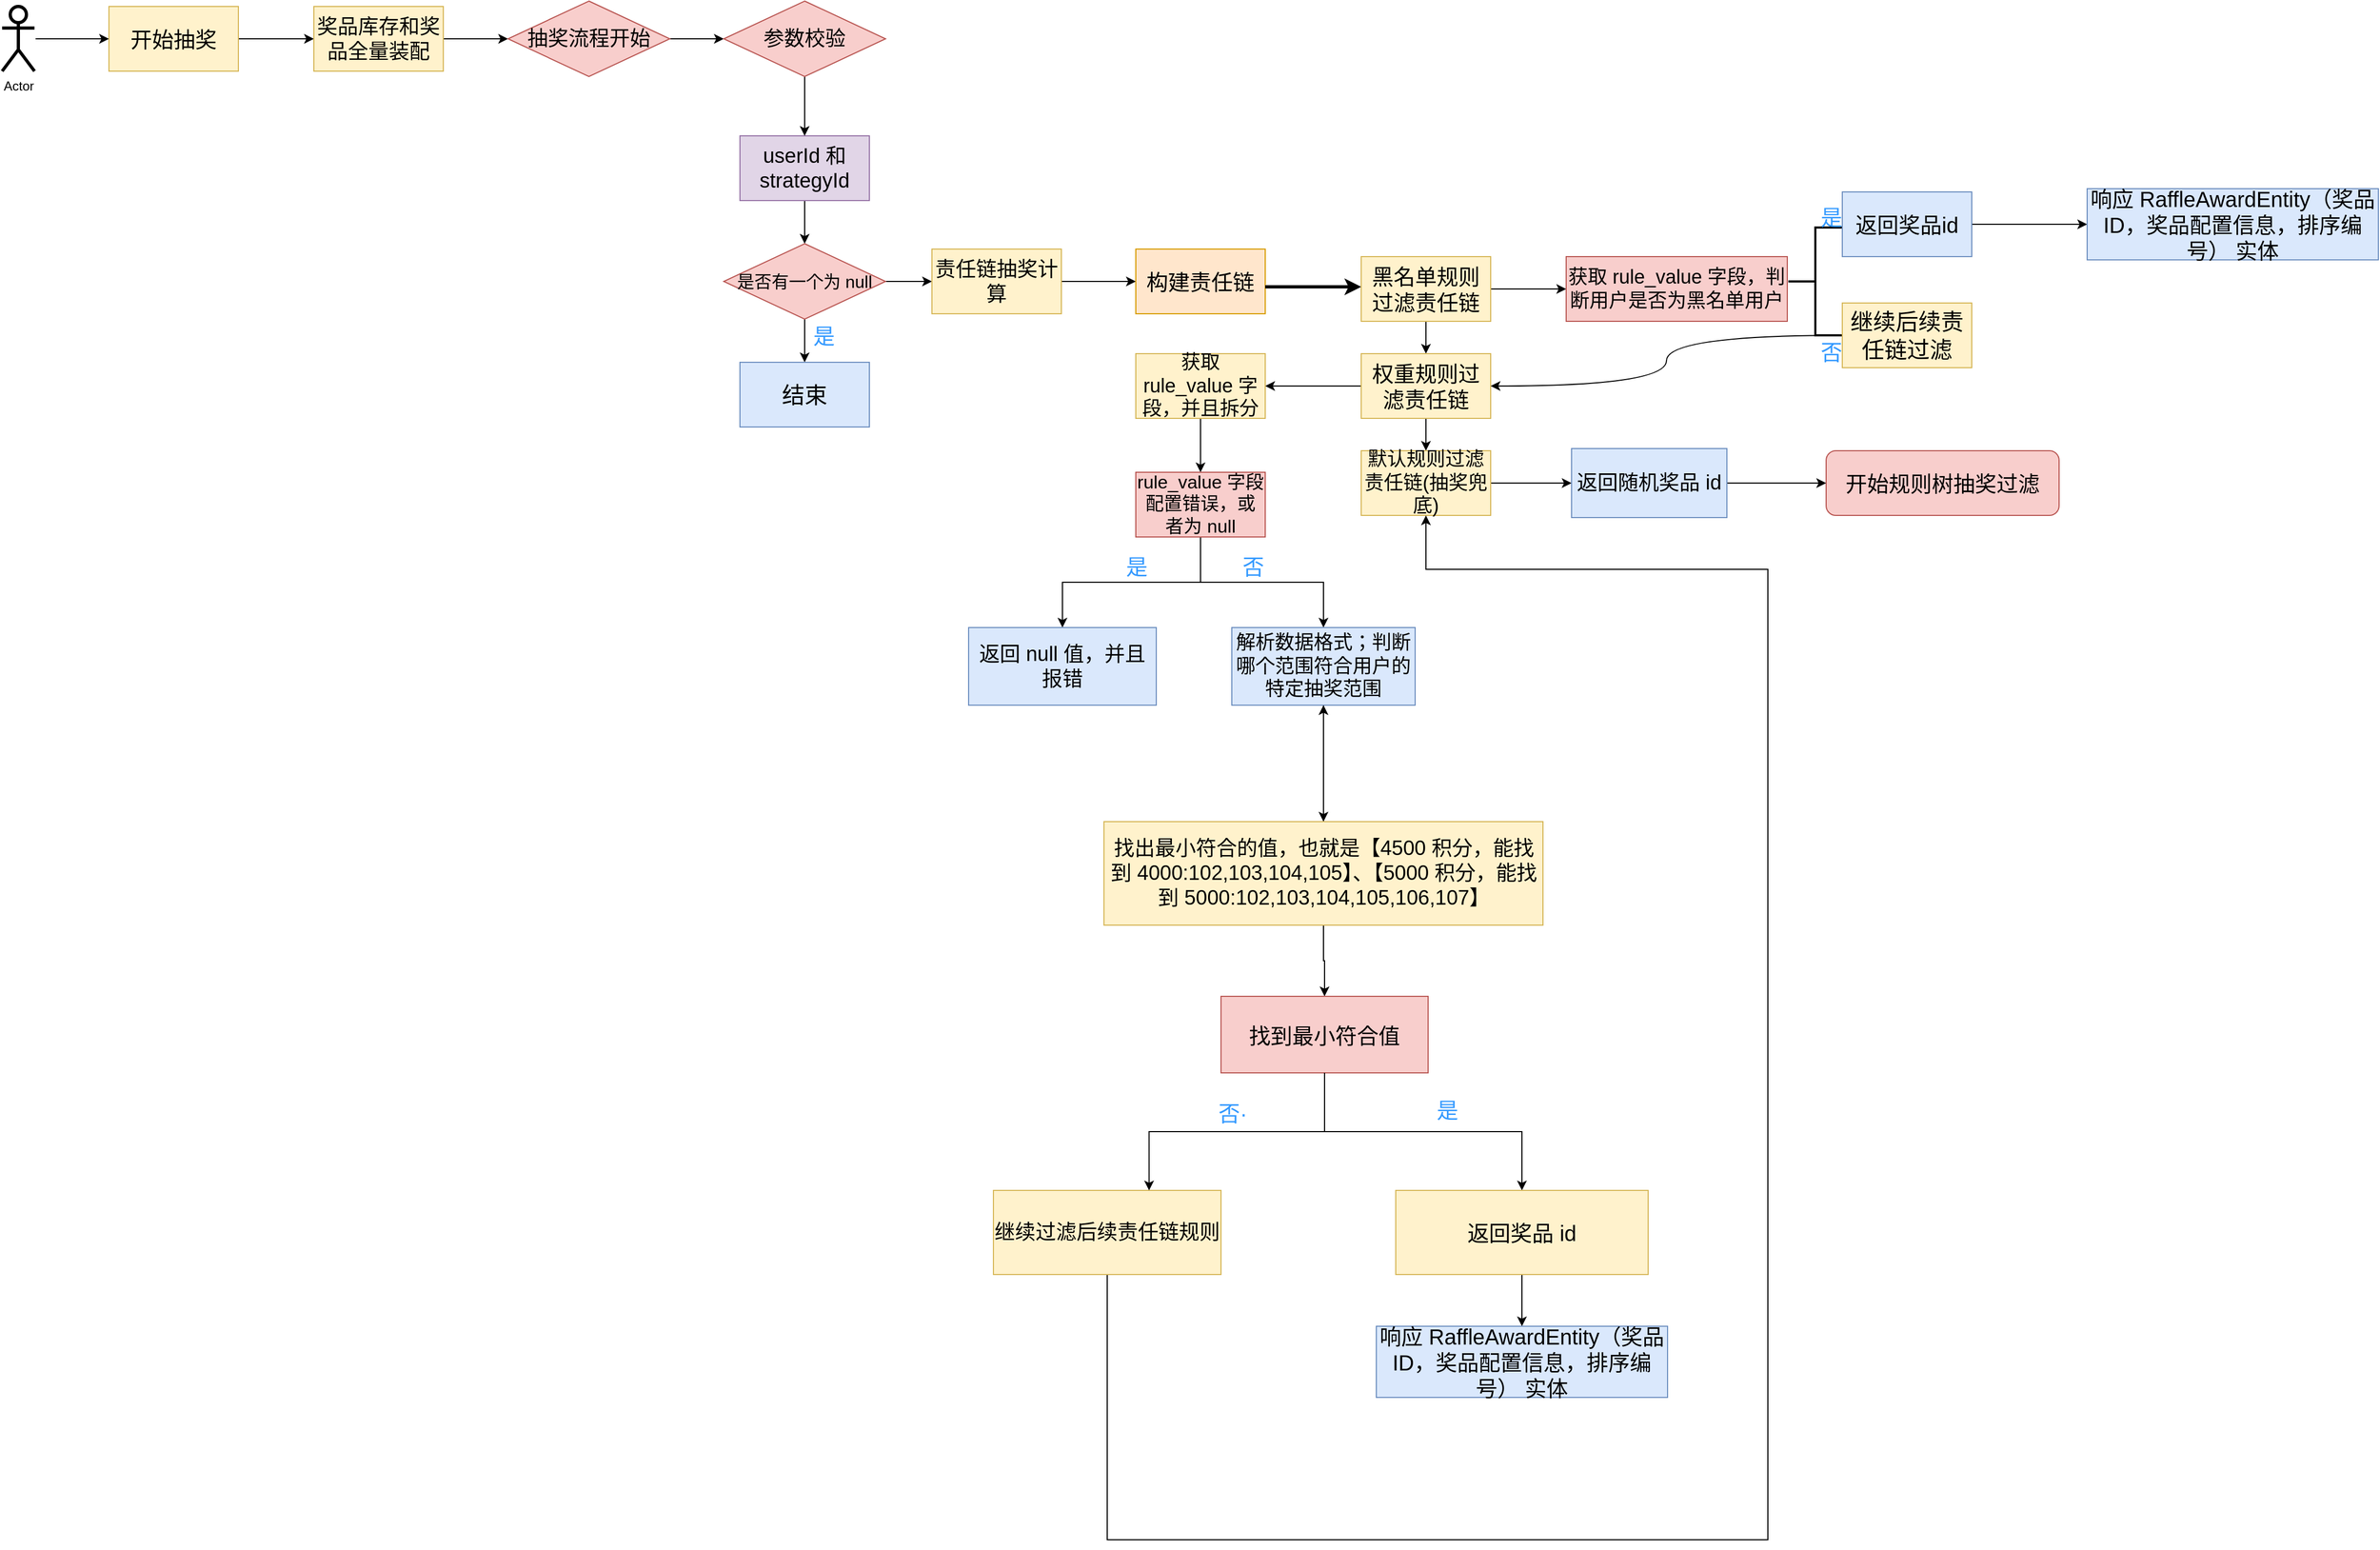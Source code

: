 <mxfile version="24.7.6">
  <diagram name="第 1 页" id="PPXbx5kV3rh6wzn9_Yuk">
    <mxGraphModel dx="3000" dy="1763" grid="1" gridSize="18" guides="1" tooltips="1" connect="1" arrows="1" fold="1" page="1" pageScale="1" pageWidth="827" pageHeight="1169" math="0" shadow="0">
      <root>
        <mxCell id="0" />
        <mxCell id="1" parent="0" />
        <mxCell id="7CV5jfCz6AHtWRIZSKS_-5" style="edgeStyle=orthogonalEdgeStyle;rounded=0;orthogonalLoop=1;jettySize=auto;html=1;exitX=1;exitY=0.5;exitDx=0;exitDy=0;entryX=0;entryY=0.5;entryDx=0;entryDy=0;" edge="1" parent="1" source="7CV5jfCz6AHtWRIZSKS_-3" target="7CV5jfCz6AHtWRIZSKS_-4">
          <mxGeometry relative="1" as="geometry" />
        </mxCell>
        <mxCell id="7CV5jfCz6AHtWRIZSKS_-3" value="&lt;font style=&quot;font-size: 20px;&quot;&gt;开始抽奖&lt;/font&gt;" style="rounded=0;whiteSpace=wrap;html=1;fillColor=#fff2cc;strokeColor=#d6b656;" vertex="1" parent="1">
          <mxGeometry x="154" y="180" width="120" height="60" as="geometry" />
        </mxCell>
        <mxCell id="7CV5jfCz6AHtWRIZSKS_-7" style="edgeStyle=orthogonalEdgeStyle;rounded=0;orthogonalLoop=1;jettySize=auto;html=1;entryX=0;entryY=0.5;entryDx=0;entryDy=0;" edge="1" parent="1" source="7CV5jfCz6AHtWRIZSKS_-4">
          <mxGeometry relative="1" as="geometry">
            <mxPoint x="524" y="210" as="targetPoint" />
          </mxGeometry>
        </mxCell>
        <mxCell id="7CV5jfCz6AHtWRIZSKS_-4" value="&lt;font style=&quot;font-size: 19px;&quot;&gt;奖品库存和奖品全量装配&lt;/font&gt;" style="rounded=0;whiteSpace=wrap;html=1;fillColor=#fff2cc;strokeColor=#d6b656;" vertex="1" parent="1">
          <mxGeometry x="344" y="180" width="120" height="60" as="geometry" />
        </mxCell>
        <mxCell id="7CV5jfCz6AHtWRIZSKS_-10" style="edgeStyle=orthogonalEdgeStyle;rounded=0;orthogonalLoop=1;jettySize=auto;html=1;exitX=1;exitY=0.5;exitDx=0;exitDy=0;" edge="1" parent="1" source="7CV5jfCz6AHtWRIZSKS_-9">
          <mxGeometry relative="1" as="geometry">
            <mxPoint x="724" y="210" as="targetPoint" />
          </mxGeometry>
        </mxCell>
        <mxCell id="7CV5jfCz6AHtWRIZSKS_-9" value="&lt;font style=&quot;font-size: 19px;&quot;&gt;抽奖流程开始&lt;/font&gt;" style="rhombus;whiteSpace=wrap;html=1;fillColor=#f8cecc;strokeColor=#b85450;" vertex="1" parent="1">
          <mxGeometry x="524" y="175" width="150" height="70" as="geometry" />
        </mxCell>
        <mxCell id="7CV5jfCz6AHtWRIZSKS_-16" style="edgeStyle=orthogonalEdgeStyle;rounded=0;orthogonalLoop=1;jettySize=auto;html=1;exitX=0.5;exitY=1;exitDx=0;exitDy=0;entryX=0.5;entryY=0;entryDx=0;entryDy=0;" edge="1" parent="1" source="7CV5jfCz6AHtWRIZSKS_-11">
          <mxGeometry relative="1" as="geometry">
            <mxPoint x="799" y="400" as="targetPoint" />
          </mxGeometry>
        </mxCell>
        <mxCell id="7CV5jfCz6AHtWRIZSKS_-11" value="&lt;font style=&quot;font-size: 19px;&quot;&gt;userId 和 strategyId&lt;/font&gt;" style="rounded=0;whiteSpace=wrap;html=1;fillColor=#e1d5e7;strokeColor=#9673a6;" vertex="1" parent="1">
          <mxGeometry x="739" y="300" width="120" height="60" as="geometry" />
        </mxCell>
        <mxCell id="7CV5jfCz6AHtWRIZSKS_-14" style="edgeStyle=orthogonalEdgeStyle;rounded=0;orthogonalLoop=1;jettySize=auto;html=1;exitX=0.5;exitY=1;exitDx=0;exitDy=0;entryX=0.5;entryY=0;entryDx=0;entryDy=0;" edge="1" parent="1" source="7CV5jfCz6AHtWRIZSKS_-13" target="7CV5jfCz6AHtWRIZSKS_-11">
          <mxGeometry relative="1" as="geometry" />
        </mxCell>
        <mxCell id="7CV5jfCz6AHtWRIZSKS_-13" value="&lt;font style=&quot;font-size: 19px;&quot;&gt;参数校验&lt;/font&gt;" style="rhombus;whiteSpace=wrap;html=1;fillColor=#f8cecc;strokeColor=#b85450;" vertex="1" parent="1">
          <mxGeometry x="724" y="175" width="150" height="70" as="geometry" />
        </mxCell>
        <mxCell id="7CV5jfCz6AHtWRIZSKS_-19" style="edgeStyle=orthogonalEdgeStyle;rounded=0;orthogonalLoop=1;jettySize=auto;html=1;exitX=0.5;exitY=1;exitDx=0;exitDy=0;" edge="1" parent="1" source="7CV5jfCz6AHtWRIZSKS_-17" target="7CV5jfCz6AHtWRIZSKS_-18">
          <mxGeometry relative="1" as="geometry" />
        </mxCell>
        <mxCell id="7CV5jfCz6AHtWRIZSKS_-24" value="" style="edgeStyle=orthogonalEdgeStyle;rounded=0;orthogonalLoop=1;jettySize=auto;html=1;" edge="1" parent="1" source="7CV5jfCz6AHtWRIZSKS_-17" target="7CV5jfCz6AHtWRIZSKS_-22">
          <mxGeometry relative="1" as="geometry" />
        </mxCell>
        <mxCell id="7CV5jfCz6AHtWRIZSKS_-17" value="&lt;font style=&quot;font-size: 16px;&quot;&gt;是否有一个为 null&lt;/font&gt;" style="rhombus;whiteSpace=wrap;html=1;fillColor=#f8cecc;strokeColor=#b85450;" vertex="1" parent="1">
          <mxGeometry x="724" y="400" width="150" height="70" as="geometry" />
        </mxCell>
        <mxCell id="7CV5jfCz6AHtWRIZSKS_-18" value="&lt;font style=&quot;font-size: 21px;&quot;&gt;结束&lt;/font&gt;" style="rounded=0;whiteSpace=wrap;html=1;fillColor=#dae8fc;strokeColor=#6c8ebf;" vertex="1" parent="1">
          <mxGeometry x="739" y="510" width="120" height="60" as="geometry" />
        </mxCell>
        <mxCell id="7CV5jfCz6AHtWRIZSKS_-20" value="&lt;font style=&quot;font-size: 20px;&quot; color=&quot;#3399ff&quot;&gt;是&lt;/font&gt;" style="text;strokeColor=none;align=center;fillColor=none;html=1;verticalAlign=middle;whiteSpace=wrap;rounded=0;" vertex="1" parent="1">
          <mxGeometry x="787" y="470" width="60" height="30" as="geometry" />
        </mxCell>
        <mxCell id="7CV5jfCz6AHtWRIZSKS_-35" value="" style="edgeStyle=orthogonalEdgeStyle;rounded=0;orthogonalLoop=1;jettySize=auto;html=1;" edge="1" parent="1" source="7CV5jfCz6AHtWRIZSKS_-22" target="7CV5jfCz6AHtWRIZSKS_-34">
          <mxGeometry relative="1" as="geometry" />
        </mxCell>
        <mxCell id="7CV5jfCz6AHtWRIZSKS_-22" value="&lt;font style=&quot;font-size: 19px;&quot;&gt;责任链抽奖计算&lt;/font&gt;" style="rounded=0;whiteSpace=wrap;html=1;fillColor=#fff2cc;strokeColor=#d6b656;" vertex="1" parent="1">
          <mxGeometry x="917" y="405" width="120" height="60" as="geometry" />
        </mxCell>
        <mxCell id="7CV5jfCz6AHtWRIZSKS_-33" value="" style="edgeStyle=orthogonalEdgeStyle;rounded=0;orthogonalLoop=1;jettySize=auto;html=1;" edge="1" parent="1" source="7CV5jfCz6AHtWRIZSKS_-25" target="7CV5jfCz6AHtWRIZSKS_-3">
          <mxGeometry relative="1" as="geometry" />
        </mxCell>
        <mxCell id="7CV5jfCz6AHtWRIZSKS_-25" value="Actor" style="shape=umlActor;verticalLabelPosition=bottom;verticalAlign=top;html=1;strokeWidth=3;perimeterSpacing=1;" vertex="1" parent="1">
          <mxGeometry x="55" y="180" width="30" height="60" as="geometry" />
        </mxCell>
        <mxCell id="7CV5jfCz6AHtWRIZSKS_-34" value="&lt;font style=&quot;font-size: 20px;&quot;&gt;构建责任链&lt;/font&gt;" style="rounded=0;whiteSpace=wrap;html=1;fillColor=#ffe6cc;strokeColor=#d79b00;" vertex="1" parent="1">
          <mxGeometry x="1106" y="405" width="120" height="60" as="geometry" />
        </mxCell>
        <mxCell id="7CV5jfCz6AHtWRIZSKS_-41" value="" style="endArrow=classic;html=1;rounded=0;curved=0;strokeWidth=3;" edge="1" parent="1">
          <mxGeometry width="50" height="50" relative="1" as="geometry">
            <mxPoint x="1226" y="440" as="sourcePoint" />
            <mxPoint x="1315" y="440" as="targetPoint" />
          </mxGeometry>
        </mxCell>
        <mxCell id="7CV5jfCz6AHtWRIZSKS_-52" value="" style="edgeStyle=orthogonalEdgeStyle;rounded=0;orthogonalLoop=1;jettySize=auto;html=1;" edge="1" parent="1" source="7CV5jfCz6AHtWRIZSKS_-49" target="7CV5jfCz6AHtWRIZSKS_-50">
          <mxGeometry relative="1" as="geometry" />
        </mxCell>
        <mxCell id="7CV5jfCz6AHtWRIZSKS_-56" value="" style="edgeStyle=orthogonalEdgeStyle;rounded=0;orthogonalLoop=1;jettySize=auto;html=1;" edge="1" parent="1" source="7CV5jfCz6AHtWRIZSKS_-49" target="7CV5jfCz6AHtWRIZSKS_-55">
          <mxGeometry relative="1" as="geometry" />
        </mxCell>
        <mxCell id="7CV5jfCz6AHtWRIZSKS_-49" value="&lt;font style=&quot;font-size: 20px;&quot;&gt;黑名单规则过滤责任链&lt;/font&gt;" style="rounded=0;whiteSpace=wrap;html=1;fillColor=#fff2cc;strokeColor=#d6b656;" vertex="1" parent="1">
          <mxGeometry x="1315" y="412" width="120" height="60" as="geometry" />
        </mxCell>
        <mxCell id="7CV5jfCz6AHtWRIZSKS_-53" value="" style="edgeStyle=orthogonalEdgeStyle;rounded=0;orthogonalLoop=1;jettySize=auto;html=1;" edge="1" parent="1" source="7CV5jfCz6AHtWRIZSKS_-50" target="7CV5jfCz6AHtWRIZSKS_-51">
          <mxGeometry relative="1" as="geometry" />
        </mxCell>
        <mxCell id="7CV5jfCz6AHtWRIZSKS_-66" value="" style="edgeStyle=orthogonalEdgeStyle;rounded=0;orthogonalLoop=1;jettySize=auto;html=1;" edge="1" parent="1" source="7CV5jfCz6AHtWRIZSKS_-50" target="7CV5jfCz6AHtWRIZSKS_-65">
          <mxGeometry relative="1" as="geometry" />
        </mxCell>
        <mxCell id="7CV5jfCz6AHtWRIZSKS_-50" value="&lt;font style=&quot;font-size: 20px;&quot;&gt;权重规则过滤责任链&lt;/font&gt;" style="rounded=0;whiteSpace=wrap;html=1;fillColor=#fff2cc;strokeColor=#d6b656;" vertex="1" parent="1">
          <mxGeometry x="1315" y="502" width="120" height="60" as="geometry" />
        </mxCell>
        <mxCell id="7CV5jfCz6AHtWRIZSKS_-101" value="" style="edgeStyle=orthogonalEdgeStyle;shape=connector;rounded=0;orthogonalLoop=1;jettySize=auto;html=1;strokeColor=default;align=center;verticalAlign=middle;fontFamily=Helvetica;fontSize=11;fontColor=default;labelBackgroundColor=default;elbow=vertical;endArrow=classic;" edge="1" parent="1" source="7CV5jfCz6AHtWRIZSKS_-51" target="7CV5jfCz6AHtWRIZSKS_-100">
          <mxGeometry relative="1" as="geometry" />
        </mxCell>
        <mxCell id="7CV5jfCz6AHtWRIZSKS_-51" value="&lt;font style=&quot;font-size: 18px;&quot;&gt;默认规则过滤责任链(抽奖兜底)&lt;/font&gt;" style="rounded=0;whiteSpace=wrap;html=1;fillColor=#fff2cc;strokeColor=#d6b656;" vertex="1" parent="1">
          <mxGeometry x="1315" y="592" width="120" height="60" as="geometry" />
        </mxCell>
        <mxCell id="7CV5jfCz6AHtWRIZSKS_-55" value="&lt;font style=&quot;font-size: 18px;&quot;&gt;获取 rule_value 字段，判断用户是否为黑名单用户&lt;/font&gt;" style="rounded=0;whiteSpace=wrap;html=1;fillColor=#f8cecc;strokeColor=#b85450;" vertex="1" parent="1">
          <mxGeometry x="1505" y="412" width="205" height="60" as="geometry" />
        </mxCell>
        <mxCell id="7CV5jfCz6AHtWRIZSKS_-57" value="" style="strokeWidth=2;html=1;shape=mxgraph.flowchart.annotation_2;align=left;labelPosition=right;pointerEvents=1;" vertex="1" parent="1">
          <mxGeometry x="1711" y="385" width="50" height="100" as="geometry" />
        </mxCell>
        <mxCell id="7CV5jfCz6AHtWRIZSKS_-58" value="&lt;font style=&quot;font-size: 20px;&quot; color=&quot;#3399ff&quot;&gt;是&lt;/font&gt;" style="text;strokeColor=none;align=center;fillColor=none;html=1;verticalAlign=middle;whiteSpace=wrap;rounded=0;" vertex="1" parent="1">
          <mxGeometry x="1721" y="360" width="60" height="30" as="geometry" />
        </mxCell>
        <mxCell id="7CV5jfCz6AHtWRIZSKS_-59" value="&lt;font style=&quot;font-size: 20px;&quot; color=&quot;#3399ff&quot;&gt;否&lt;/font&gt;" style="text;strokeColor=none;align=center;fillColor=none;html=1;verticalAlign=middle;whiteSpace=wrap;rounded=0;" vertex="1" parent="1">
          <mxGeometry x="1721" y="485" width="60" height="30" as="geometry" />
        </mxCell>
        <mxCell id="7CV5jfCz6AHtWRIZSKS_-112" value="" style="edgeStyle=orthogonalEdgeStyle;shape=connector;rounded=0;orthogonalLoop=1;jettySize=auto;html=1;strokeColor=default;align=center;verticalAlign=middle;fontFamily=Helvetica;fontSize=11;fontColor=default;labelBackgroundColor=default;elbow=vertical;endArrow=classic;" edge="1" parent="1" source="7CV5jfCz6AHtWRIZSKS_-60" target="7CV5jfCz6AHtWRIZSKS_-105">
          <mxGeometry relative="1" as="geometry" />
        </mxCell>
        <mxCell id="7CV5jfCz6AHtWRIZSKS_-60" value="&lt;font style=&quot;font-size: 20px;&quot;&gt;返回奖品id&lt;/font&gt;" style="rounded=0;whiteSpace=wrap;html=1;fillColor=#dae8fc;strokeColor=#6c8ebf;" vertex="1" parent="1">
          <mxGeometry x="1761" y="352" width="120" height="60" as="geometry" />
        </mxCell>
        <mxCell id="7CV5jfCz6AHtWRIZSKS_-62" style="rounded=0;orthogonalLoop=1;jettySize=auto;html=1;entryX=1;entryY=0.5;entryDx=0;entryDy=0;edgeStyle=orthogonalEdgeStyle;elbow=vertical;curved=1;" edge="1" parent="1" source="7CV5jfCz6AHtWRIZSKS_-61" target="7CV5jfCz6AHtWRIZSKS_-50">
          <mxGeometry relative="1" as="geometry" />
        </mxCell>
        <mxCell id="7CV5jfCz6AHtWRIZSKS_-61" value="&lt;font style=&quot;font-size: 21px;&quot;&gt;继续后续责任链过滤&lt;/font&gt;" style="rounded=0;whiteSpace=wrap;html=1;fillColor=#fff2cc;strokeColor=#d6b656;" vertex="1" parent="1">
          <mxGeometry x="1761" y="455" width="120" height="60" as="geometry" />
        </mxCell>
        <mxCell id="7CV5jfCz6AHtWRIZSKS_-63" value="&lt;font style=&quot;font-size: 20px;&quot;&gt;开始规则树抽奖过滤&lt;/font&gt;" style="rounded=1;whiteSpace=wrap;html=1;fillColor=#f8cecc;strokeColor=#b85450;" vertex="1" parent="1">
          <mxGeometry x="1746" y="592" width="216" height="60" as="geometry" />
        </mxCell>
        <mxCell id="7CV5jfCz6AHtWRIZSKS_-69" value="" style="edgeStyle=orthogonalEdgeStyle;rounded=0;orthogonalLoop=1;jettySize=auto;html=1;" edge="1" parent="1" source="7CV5jfCz6AHtWRIZSKS_-65" target="7CV5jfCz6AHtWRIZSKS_-68">
          <mxGeometry relative="1" as="geometry" />
        </mxCell>
        <mxCell id="7CV5jfCz6AHtWRIZSKS_-65" value="&lt;font style=&quot;font-size: 18px;&quot;&gt;获取 rule_value 字段，并且拆分&lt;/font&gt;" style="rounded=0;whiteSpace=wrap;html=1;fillColor=#fff2cc;strokeColor=#d6b656;" vertex="1" parent="1">
          <mxGeometry x="1106" y="502" width="120" height="60" as="geometry" />
        </mxCell>
        <mxCell id="7CV5jfCz6AHtWRIZSKS_-71" value="" style="edgeStyle=orthogonalEdgeStyle;rounded=0;orthogonalLoop=1;jettySize=auto;html=1;" edge="1" parent="1" source="7CV5jfCz6AHtWRIZSKS_-68" target="7CV5jfCz6AHtWRIZSKS_-70">
          <mxGeometry relative="1" as="geometry" />
        </mxCell>
        <mxCell id="7CV5jfCz6AHtWRIZSKS_-75" style="edgeStyle=orthogonalEdgeStyle;rounded=0;orthogonalLoop=1;jettySize=auto;html=1;entryX=0.5;entryY=0;entryDx=0;entryDy=0;" edge="1" parent="1" source="7CV5jfCz6AHtWRIZSKS_-68" target="7CV5jfCz6AHtWRIZSKS_-74">
          <mxGeometry relative="1" as="geometry" />
        </mxCell>
        <mxCell id="7CV5jfCz6AHtWRIZSKS_-68" value="&lt;font style=&quot;font-size: 17px;&quot;&gt;rule_value 字段配置错误，或者为 null&lt;/font&gt;" style="rounded=0;whiteSpace=wrap;html=1;fillColor=#f8cecc;strokeColor=#b85450;" vertex="1" parent="1">
          <mxGeometry x="1106" y="612" width="120" height="60" as="geometry" />
        </mxCell>
        <mxCell id="7CV5jfCz6AHtWRIZSKS_-70" value="&lt;font style=&quot;font-size: 19px;&quot;&gt;返回 null 值，并且报错&lt;/font&gt;" style="rounded=0;whiteSpace=wrap;html=1;fillColor=#dae8fc;strokeColor=#6c8ebf;" vertex="1" parent="1">
          <mxGeometry x="951" y="756" width="174" height="72" as="geometry" />
        </mxCell>
        <mxCell id="7CV5jfCz6AHtWRIZSKS_-72" value="&lt;font style=&quot;font-size: 20px;&quot; color=&quot;#3399ff&quot;&gt;是&lt;/font&gt;" style="text;strokeColor=none;align=center;fillColor=none;html=1;verticalAlign=middle;whiteSpace=wrap;rounded=0;" vertex="1" parent="1">
          <mxGeometry x="1077" y="684" width="60" height="30" as="geometry" />
        </mxCell>
        <mxCell id="7CV5jfCz6AHtWRIZSKS_-82" value="" style="edgeStyle=orthogonalEdgeStyle;rounded=0;orthogonalLoop=1;jettySize=auto;html=1;" edge="1" parent="1" source="7CV5jfCz6AHtWRIZSKS_-74" target="7CV5jfCz6AHtWRIZSKS_-81">
          <mxGeometry relative="1" as="geometry" />
        </mxCell>
        <mxCell id="7CV5jfCz6AHtWRIZSKS_-74" value="&lt;font style=&quot;font-size: 18px;&quot;&gt;解析数据格式；判断哪个范围符合用户的特定抽奖范围&lt;/font&gt;" style="rounded=0;whiteSpace=wrap;html=1;fillColor=#dae8fc;strokeColor=#6c8ebf;" vertex="1" parent="1">
          <mxGeometry x="1195" y="756" width="170" height="72" as="geometry" />
        </mxCell>
        <mxCell id="7CV5jfCz6AHtWRIZSKS_-76" value="&lt;font color=&quot;#3399ff&quot; style=&quot;font-size: 20px;&quot;&gt;否&lt;/font&gt;" style="text;strokeColor=none;align=center;fillColor=none;html=1;verticalAlign=middle;whiteSpace=wrap;rounded=0;" vertex="1" parent="1">
          <mxGeometry x="1185" y="684" width="60" height="30" as="geometry" />
        </mxCell>
        <mxCell id="7CV5jfCz6AHtWRIZSKS_-84" value="" style="edgeStyle=orthogonalEdgeStyle;rounded=0;orthogonalLoop=1;jettySize=auto;html=1;" edge="1" parent="1" source="7CV5jfCz6AHtWRIZSKS_-81" target="7CV5jfCz6AHtWRIZSKS_-83">
          <mxGeometry relative="1" as="geometry" />
        </mxCell>
        <mxCell id="7CV5jfCz6AHtWRIZSKS_-95" value="" style="edgeStyle=orthogonalEdgeStyle;rounded=0;orthogonalLoop=1;jettySize=auto;html=1;" edge="1" parent="1" source="7CV5jfCz6AHtWRIZSKS_-81" target="7CV5jfCz6AHtWRIZSKS_-74">
          <mxGeometry relative="1" as="geometry" />
        </mxCell>
        <mxCell id="7CV5jfCz6AHtWRIZSKS_-81" value="&lt;font style=&quot;font-size: 19px;&quot;&gt;找出最小符合的值，也就是【4500 积分，能找到 4000:102,103,104,105】、【5000 积分，能找到 5000:102,103,104,105,106,107】&lt;/font&gt;" style="rounded=0;whiteSpace=wrap;html=1;fillColor=#fff2cc;strokeColor=#d6b656;" vertex="1" parent="1">
          <mxGeometry x="1076.5" y="936" width="407" height="96" as="geometry" />
        </mxCell>
        <mxCell id="7CV5jfCz6AHtWRIZSKS_-91" style="edgeStyle=orthogonalEdgeStyle;rounded=0;orthogonalLoop=1;jettySize=auto;html=1;entryX=0.5;entryY=0;entryDx=0;entryDy=0;" edge="1" parent="1" source="7CV5jfCz6AHtWRIZSKS_-83" target="7CV5jfCz6AHtWRIZSKS_-90">
          <mxGeometry relative="1" as="geometry" />
        </mxCell>
        <mxCell id="7CV5jfCz6AHtWRIZSKS_-83" value="&lt;font style=&quot;font-size: 20px;&quot;&gt;找到最小符合值&lt;/font&gt;" style="rounded=0;whiteSpace=wrap;html=1;fillColor=#f8cecc;strokeColor=#b85450;" vertex="1" parent="1">
          <mxGeometry x="1185" y="1098" width="192" height="71" as="geometry" />
        </mxCell>
        <mxCell id="7CV5jfCz6AHtWRIZSKS_-94" style="edgeStyle=orthogonalEdgeStyle;rounded=0;orthogonalLoop=1;jettySize=auto;html=1;entryX=0.5;entryY=1;entryDx=0;entryDy=0;elbow=vertical;strokeWidth=1;" edge="1" parent="1" source="7CV5jfCz6AHtWRIZSKS_-85" target="7CV5jfCz6AHtWRIZSKS_-51">
          <mxGeometry relative="1" as="geometry">
            <Array as="points">
              <mxPoint x="1080" y="1602" />
              <mxPoint x="1692" y="1602" />
              <mxPoint x="1692" y="702" />
              <mxPoint x="1375" y="702" />
            </Array>
          </mxGeometry>
        </mxCell>
        <mxCell id="7CV5jfCz6AHtWRIZSKS_-85" value="&lt;font style=&quot;font-size: 19px;&quot;&gt;继续过滤后续责任链规则&lt;/font&gt;" style="rounded=0;whiteSpace=wrap;html=1;fillColor=#fff2cc;strokeColor=#d6b656;" vertex="1" parent="1">
          <mxGeometry x="974" y="1278" width="211" height="78" as="geometry" />
        </mxCell>
        <mxCell id="7CV5jfCz6AHtWRIZSKS_-87" style="edgeStyle=orthogonalEdgeStyle;rounded=0;orthogonalLoop=1;jettySize=auto;html=1;entryX=0.684;entryY=0;entryDx=0;entryDy=0;entryPerimeter=0;" edge="1" parent="1" source="7CV5jfCz6AHtWRIZSKS_-83" target="7CV5jfCz6AHtWRIZSKS_-85">
          <mxGeometry relative="1" as="geometry" />
        </mxCell>
        <mxCell id="7CV5jfCz6AHtWRIZSKS_-88" value="&lt;font color=&quot;#3399ff&quot; style=&quot;font-size: 20px;&quot;&gt;否·&lt;/font&gt;" style="text;strokeColor=none;align=center;fillColor=none;html=1;verticalAlign=middle;whiteSpace=wrap;rounded=0;" vertex="1" parent="1">
          <mxGeometry x="1166" y="1188" width="60" height="36" as="geometry" />
        </mxCell>
        <mxCell id="7CV5jfCz6AHtWRIZSKS_-111" value="" style="edgeStyle=orthogonalEdgeStyle;shape=connector;rounded=0;orthogonalLoop=1;jettySize=auto;html=1;strokeColor=default;align=center;verticalAlign=middle;fontFamily=Helvetica;fontSize=11;fontColor=default;labelBackgroundColor=default;elbow=vertical;endArrow=classic;" edge="1" parent="1" source="7CV5jfCz6AHtWRIZSKS_-90" target="7CV5jfCz6AHtWRIZSKS_-110">
          <mxGeometry relative="1" as="geometry" />
        </mxCell>
        <mxCell id="7CV5jfCz6AHtWRIZSKS_-90" value="&lt;font style=&quot;font-size: 20px;&quot;&gt;返回奖品 id&lt;/font&gt;" style="rounded=0;whiteSpace=wrap;html=1;fillColor=#fff2cc;strokeColor=#d6b656;" vertex="1" parent="1">
          <mxGeometry x="1347" y="1278" width="234" height="78" as="geometry" />
        </mxCell>
        <mxCell id="7CV5jfCz6AHtWRIZSKS_-92" value="&lt;font style=&quot;font-size: 20px;&quot; color=&quot;#3399ff&quot;&gt;是&lt;/font&gt;" style="text;strokeColor=none;align=center;fillColor=none;html=1;verticalAlign=middle;whiteSpace=wrap;rounded=0;" vertex="1" parent="1">
          <mxGeometry x="1365" y="1188" width="60" height="30" as="geometry" />
        </mxCell>
        <mxCell id="7CV5jfCz6AHtWRIZSKS_-102" style="edgeStyle=orthogonalEdgeStyle;rounded=0;orthogonalLoop=1;jettySize=auto;html=1;exitX=1;exitY=0.5;exitDx=0;exitDy=0;strokeColor=default;align=center;verticalAlign=middle;fontFamily=Helvetica;fontSize=11;fontColor=default;labelBackgroundColor=default;elbow=vertical;endArrow=classic;curved=1;" edge="1" parent="1" source="7CV5jfCz6AHtWRIZSKS_-100" target="7CV5jfCz6AHtWRIZSKS_-63">
          <mxGeometry relative="1" as="geometry" />
        </mxCell>
        <mxCell id="7CV5jfCz6AHtWRIZSKS_-100" value="&lt;font style=&quot;font-size: 19px;&quot;&gt;返回随机奖品 id&lt;/font&gt;" style="rounded=0;whiteSpace=wrap;html=1;fillColor=#dae8fc;strokeColor=#6c8ebf;" vertex="1" parent="1">
          <mxGeometry x="1510" y="590" width="144" height="64" as="geometry" />
        </mxCell>
        <mxCell id="7CV5jfCz6AHtWRIZSKS_-105" value="&lt;font style=&quot;font-size: 20px;&quot;&gt;响应 RaffleAwardEntity（奖品ID，奖品配置信息，排序编号） 实体&lt;/font&gt;" style="rounded=0;whiteSpace=wrap;html=1;fillColor=#dae8fc;strokeColor=#6c8ebf;" vertex="1" parent="1">
          <mxGeometry x="1988" y="349" width="270" height="66" as="geometry" />
        </mxCell>
        <mxCell id="7CV5jfCz6AHtWRIZSKS_-110" value="&lt;font style=&quot;font-size: 20px;&quot;&gt;响应 RaffleAwardEntity（奖品ID，奖品配置信息，排序编号） 实体&lt;/font&gt;" style="rounded=0;whiteSpace=wrap;html=1;fillColor=#dae8fc;strokeColor=#6c8ebf;" vertex="1" parent="1">
          <mxGeometry x="1329" y="1404" width="270" height="66" as="geometry" />
        </mxCell>
      </root>
    </mxGraphModel>
  </diagram>
</mxfile>
